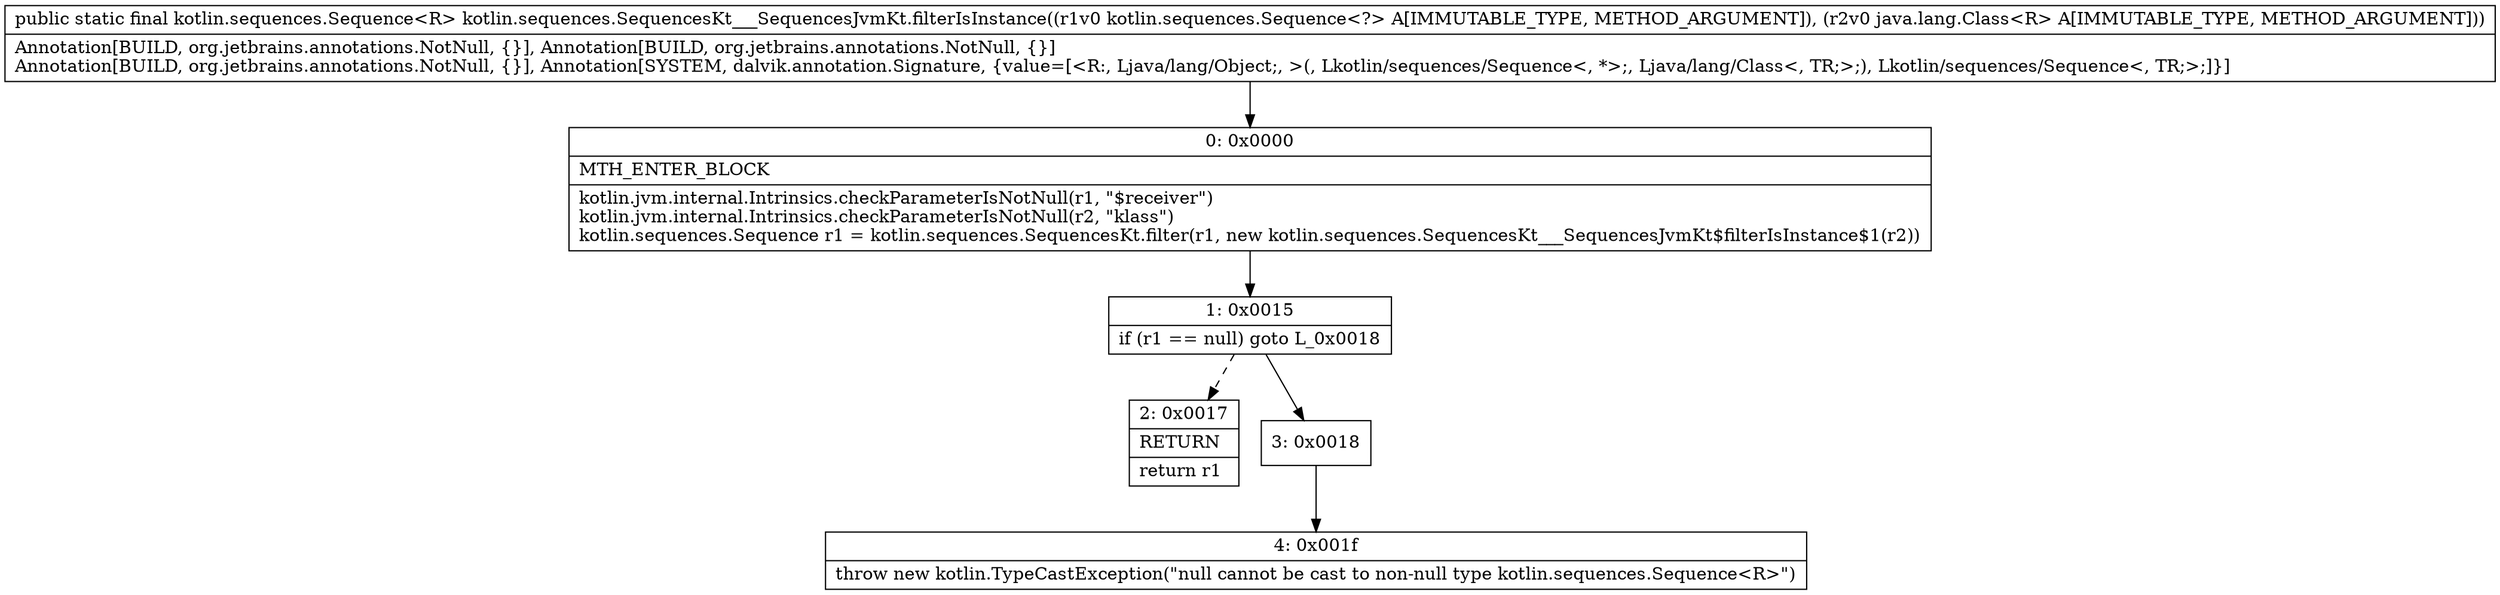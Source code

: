 digraph "CFG forkotlin.sequences.SequencesKt___SequencesJvmKt.filterIsInstance(Lkotlin\/sequences\/Sequence;Ljava\/lang\/Class;)Lkotlin\/sequences\/Sequence;" {
Node_0 [shape=record,label="{0\:\ 0x0000|MTH_ENTER_BLOCK\l|kotlin.jvm.internal.Intrinsics.checkParameterIsNotNull(r1, \"$receiver\")\lkotlin.jvm.internal.Intrinsics.checkParameterIsNotNull(r2, \"klass\")\lkotlin.sequences.Sequence r1 = kotlin.sequences.SequencesKt.filter(r1, new kotlin.sequences.SequencesKt___SequencesJvmKt$filterIsInstance$1(r2))\l}"];
Node_1 [shape=record,label="{1\:\ 0x0015|if (r1 == null) goto L_0x0018\l}"];
Node_2 [shape=record,label="{2\:\ 0x0017|RETURN\l|return r1\l}"];
Node_3 [shape=record,label="{3\:\ 0x0018}"];
Node_4 [shape=record,label="{4\:\ 0x001f|throw new kotlin.TypeCastException(\"null cannot be cast to non\-null type kotlin.sequences.Sequence\<R\>\")\l}"];
MethodNode[shape=record,label="{public static final kotlin.sequences.Sequence\<R\> kotlin.sequences.SequencesKt___SequencesJvmKt.filterIsInstance((r1v0 kotlin.sequences.Sequence\<?\> A[IMMUTABLE_TYPE, METHOD_ARGUMENT]), (r2v0 java.lang.Class\<R\> A[IMMUTABLE_TYPE, METHOD_ARGUMENT]))  | Annotation[BUILD, org.jetbrains.annotations.NotNull, \{\}], Annotation[BUILD, org.jetbrains.annotations.NotNull, \{\}]\lAnnotation[BUILD, org.jetbrains.annotations.NotNull, \{\}], Annotation[SYSTEM, dalvik.annotation.Signature, \{value=[\<R:, Ljava\/lang\/Object;, \>(, Lkotlin\/sequences\/Sequence\<, *\>;, Ljava\/lang\/Class\<, TR;\>;), Lkotlin\/sequences\/Sequence\<, TR;\>;]\}]\l}"];
MethodNode -> Node_0;
Node_0 -> Node_1;
Node_1 -> Node_2[style=dashed];
Node_1 -> Node_3;
Node_3 -> Node_4;
}

